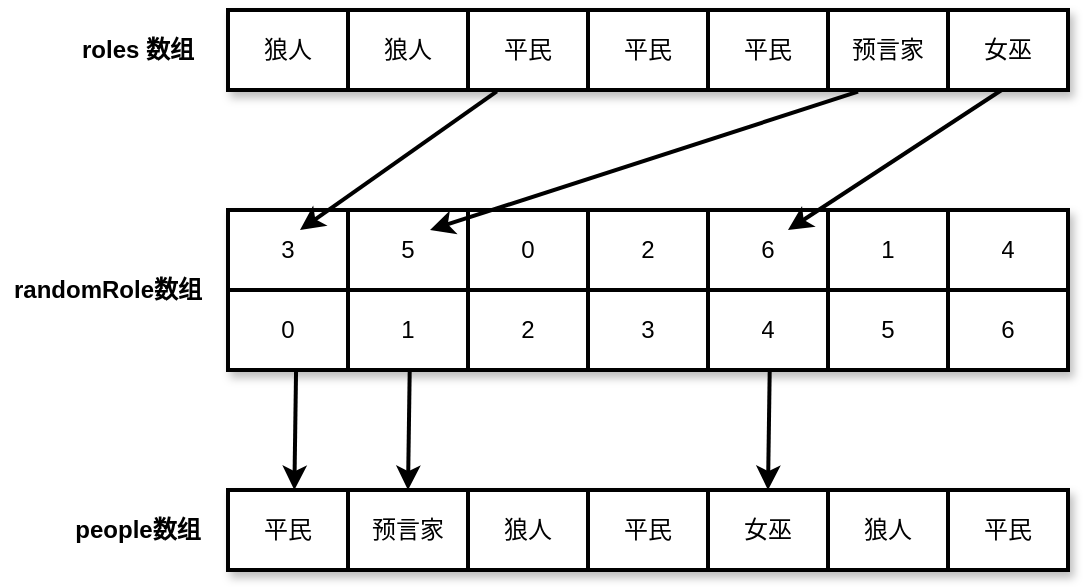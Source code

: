 <mxfile version="14.6.0" type="github">
  <diagram id="E1g6lZXWzdLoxk-MHo4i" name="Page-1">
    <mxGraphModel dx="1426" dy="827" grid="1" gridSize="10" guides="1" tooltips="1" connect="1" arrows="1" fold="1" page="1" pageScale="1" pageWidth="827" pageHeight="1169" math="0" shadow="0">
      <root>
        <mxCell id="0" />
        <mxCell id="1" parent="0" />
        <mxCell id="dK96n8MNeCOPLc1kFUHf-1" value="roles 数组" style="text;html=1;strokeColor=none;align=center;verticalAlign=middle;whiteSpace=wrap;rounded=0;strokeWidth=2;shadow=1;fontStyle=1" vertex="1" parent="1">
          <mxGeometry x="130" y="170" width="70" height="20" as="geometry" />
        </mxCell>
        <mxCell id="dK96n8MNeCOPLc1kFUHf-3" value="" style="shape=table;html=1;whiteSpace=wrap;startSize=0;container=1;collapsible=0;childLayout=tableLayout;strokeWidth=2;shadow=1;" vertex="1" parent="1">
          <mxGeometry x="210" y="160" width="420" height="40" as="geometry" />
        </mxCell>
        <mxCell id="dK96n8MNeCOPLc1kFUHf-4" value="" style="shape=partialRectangle;html=1;whiteSpace=wrap;collapsible=0;dropTarget=0;pointerEvents=0;fillColor=none;top=0;left=0;bottom=0;right=0;points=[[0,0.5],[1,0.5]];portConstraint=eastwest;strokeWidth=2;shadow=1;" vertex="1" parent="dK96n8MNeCOPLc1kFUHf-3">
          <mxGeometry width="420" height="40" as="geometry" />
        </mxCell>
        <mxCell id="dK96n8MNeCOPLc1kFUHf-29" value="狼人" style="shape=partialRectangle;html=1;whiteSpace=wrap;connectable=0;fillColor=none;top=0;left=0;bottom=0;right=0;overflow=hidden;strokeWidth=2;shadow=1;" vertex="1" parent="dK96n8MNeCOPLc1kFUHf-4">
          <mxGeometry width="60" height="40" as="geometry" />
        </mxCell>
        <mxCell id="dK96n8MNeCOPLc1kFUHf-28" value="狼人" style="shape=partialRectangle;html=1;whiteSpace=wrap;connectable=0;fillColor=none;top=0;left=0;bottom=0;right=0;overflow=hidden;strokeWidth=2;shadow=1;" vertex="1" parent="dK96n8MNeCOPLc1kFUHf-4">
          <mxGeometry x="60" width="60" height="40" as="geometry" />
        </mxCell>
        <mxCell id="dK96n8MNeCOPLc1kFUHf-5" value="平民" style="shape=partialRectangle;html=1;whiteSpace=wrap;connectable=0;fillColor=none;top=0;left=0;bottom=0;right=0;overflow=hidden;strokeWidth=2;shadow=1;" vertex="1" parent="dK96n8MNeCOPLc1kFUHf-4">
          <mxGeometry x="120" width="60" height="40" as="geometry" />
        </mxCell>
        <mxCell id="dK96n8MNeCOPLc1kFUHf-6" value="平民" style="shape=partialRectangle;html=1;whiteSpace=wrap;connectable=0;fillColor=none;top=0;left=0;bottom=0;right=0;overflow=hidden;strokeWidth=2;shadow=1;" vertex="1" parent="dK96n8MNeCOPLc1kFUHf-4">
          <mxGeometry x="180" width="60" height="40" as="geometry" />
        </mxCell>
        <mxCell id="dK96n8MNeCOPLc1kFUHf-7" value="平民" style="shape=partialRectangle;html=1;whiteSpace=wrap;connectable=0;fillColor=none;top=0;left=0;bottom=0;right=0;overflow=hidden;strokeWidth=2;shadow=1;" vertex="1" parent="dK96n8MNeCOPLc1kFUHf-4">
          <mxGeometry x="240" width="60" height="40" as="geometry" />
        </mxCell>
        <mxCell id="dK96n8MNeCOPLc1kFUHf-26" value="预言家" style="shape=partialRectangle;html=1;whiteSpace=wrap;connectable=0;fillColor=none;top=0;left=0;bottom=0;right=0;overflow=hidden;strokeWidth=2;shadow=1;" vertex="1" parent="dK96n8MNeCOPLc1kFUHf-4">
          <mxGeometry x="300" width="60" height="40" as="geometry" />
        </mxCell>
        <mxCell id="dK96n8MNeCOPLc1kFUHf-27" value="女巫" style="shape=partialRectangle;html=1;whiteSpace=wrap;connectable=0;fillColor=none;top=0;left=0;bottom=0;right=0;overflow=hidden;strokeWidth=2;shadow=1;" vertex="1" parent="dK96n8MNeCOPLc1kFUHf-4">
          <mxGeometry x="360" width="60" height="40" as="geometry" />
        </mxCell>
        <mxCell id="dK96n8MNeCOPLc1kFUHf-30" value="randomRole数组" style="text;html=1;strokeColor=none;align=center;verticalAlign=middle;whiteSpace=wrap;rounded=0;strokeWidth=2;shadow=1;fontStyle=1" vertex="1" parent="1">
          <mxGeometry x="100" y="290" width="100" height="20" as="geometry" />
        </mxCell>
        <mxCell id="dK96n8MNeCOPLc1kFUHf-31" value="" style="shape=table;html=1;whiteSpace=wrap;startSize=0;container=1;collapsible=0;childLayout=tableLayout;strokeWidth=2;shadow=1;" vertex="1" parent="1">
          <mxGeometry x="210" y="260" width="420" height="80" as="geometry" />
        </mxCell>
        <mxCell id="dK96n8MNeCOPLc1kFUHf-32" value="" style="shape=partialRectangle;html=1;whiteSpace=wrap;collapsible=0;dropTarget=0;pointerEvents=0;fillColor=none;top=0;left=0;bottom=0;right=0;points=[[0,0.5],[1,0.5]];portConstraint=eastwest;strokeWidth=2;shadow=1;" vertex="1" parent="dK96n8MNeCOPLc1kFUHf-31">
          <mxGeometry width="420" height="40" as="geometry" />
        </mxCell>
        <mxCell id="dK96n8MNeCOPLc1kFUHf-33" value="3" style="shape=partialRectangle;html=1;whiteSpace=wrap;connectable=0;fillColor=none;top=0;left=0;bottom=0;right=0;overflow=hidden;strokeWidth=2;shadow=1;" vertex="1" parent="dK96n8MNeCOPLc1kFUHf-32">
          <mxGeometry width="60" height="40" as="geometry" />
        </mxCell>
        <mxCell id="dK96n8MNeCOPLc1kFUHf-34" value="5" style="shape=partialRectangle;html=1;whiteSpace=wrap;connectable=0;fillColor=none;top=0;left=0;bottom=0;right=0;overflow=hidden;strokeWidth=2;shadow=1;" vertex="1" parent="dK96n8MNeCOPLc1kFUHf-32">
          <mxGeometry x="60" width="60" height="40" as="geometry" />
        </mxCell>
        <mxCell id="dK96n8MNeCOPLc1kFUHf-35" value="0" style="shape=partialRectangle;html=1;whiteSpace=wrap;connectable=0;fillColor=none;top=0;left=0;bottom=0;right=0;overflow=hidden;strokeWidth=2;shadow=1;" vertex="1" parent="dK96n8MNeCOPLc1kFUHf-32">
          <mxGeometry x="120" width="60" height="40" as="geometry" />
        </mxCell>
        <mxCell id="dK96n8MNeCOPLc1kFUHf-36" value="2" style="shape=partialRectangle;html=1;whiteSpace=wrap;connectable=0;fillColor=none;top=0;left=0;bottom=0;right=0;overflow=hidden;strokeWidth=2;shadow=1;" vertex="1" parent="dK96n8MNeCOPLc1kFUHf-32">
          <mxGeometry x="180" width="60" height="40" as="geometry" />
        </mxCell>
        <mxCell id="dK96n8MNeCOPLc1kFUHf-37" value="6" style="shape=partialRectangle;html=1;whiteSpace=wrap;connectable=0;fillColor=none;top=0;left=0;bottom=0;right=0;overflow=hidden;strokeWidth=2;shadow=1;" vertex="1" parent="dK96n8MNeCOPLc1kFUHf-32">
          <mxGeometry x="240" width="60" height="40" as="geometry" />
        </mxCell>
        <mxCell id="dK96n8MNeCOPLc1kFUHf-38" value="1" style="shape=partialRectangle;html=1;whiteSpace=wrap;connectable=0;fillColor=none;top=0;left=0;bottom=0;right=0;overflow=hidden;strokeWidth=2;shadow=1;" vertex="1" parent="dK96n8MNeCOPLc1kFUHf-32">
          <mxGeometry x="300" width="60" height="40" as="geometry" />
        </mxCell>
        <mxCell id="dK96n8MNeCOPLc1kFUHf-39" value="4" style="shape=partialRectangle;html=1;whiteSpace=wrap;connectable=0;fillColor=none;top=0;left=0;bottom=0;right=0;overflow=hidden;strokeWidth=2;shadow=1;" vertex="1" parent="dK96n8MNeCOPLc1kFUHf-32">
          <mxGeometry x="360" width="60" height="40" as="geometry" />
        </mxCell>
        <mxCell id="dK96n8MNeCOPLc1kFUHf-40" style="shape=partialRectangle;html=1;whiteSpace=wrap;collapsible=0;dropTarget=0;pointerEvents=0;fillColor=none;top=0;left=0;bottom=0;right=0;points=[[0,0.5],[1,0.5]];portConstraint=eastwest;strokeWidth=2;shadow=1;" vertex="1" parent="dK96n8MNeCOPLc1kFUHf-31">
          <mxGeometry y="40" width="420" height="40" as="geometry" />
        </mxCell>
        <mxCell id="dK96n8MNeCOPLc1kFUHf-41" value="0" style="shape=partialRectangle;html=1;whiteSpace=wrap;connectable=0;fillColor=none;top=0;left=0;bottom=0;right=0;overflow=hidden;strokeWidth=2;shadow=1;" vertex="1" parent="dK96n8MNeCOPLc1kFUHf-40">
          <mxGeometry width="60" height="40" as="geometry" />
        </mxCell>
        <mxCell id="dK96n8MNeCOPLc1kFUHf-42" value="1" style="shape=partialRectangle;html=1;whiteSpace=wrap;connectable=0;fillColor=none;top=0;left=0;bottom=0;right=0;overflow=hidden;strokeWidth=2;shadow=1;" vertex="1" parent="dK96n8MNeCOPLc1kFUHf-40">
          <mxGeometry x="60" width="60" height="40" as="geometry" />
        </mxCell>
        <mxCell id="dK96n8MNeCOPLc1kFUHf-43" value="2" style="shape=partialRectangle;html=1;whiteSpace=wrap;connectable=0;fillColor=none;top=0;left=0;bottom=0;right=0;overflow=hidden;strokeWidth=2;shadow=1;" vertex="1" parent="dK96n8MNeCOPLc1kFUHf-40">
          <mxGeometry x="120" width="60" height="40" as="geometry" />
        </mxCell>
        <mxCell id="dK96n8MNeCOPLc1kFUHf-44" value="3" style="shape=partialRectangle;html=1;whiteSpace=wrap;connectable=0;fillColor=none;top=0;left=0;bottom=0;right=0;overflow=hidden;strokeWidth=2;shadow=1;" vertex="1" parent="dK96n8MNeCOPLc1kFUHf-40">
          <mxGeometry x="180" width="60" height="40" as="geometry" />
        </mxCell>
        <mxCell id="dK96n8MNeCOPLc1kFUHf-45" value="4" style="shape=partialRectangle;html=1;whiteSpace=wrap;connectable=0;fillColor=none;top=0;left=0;bottom=0;right=0;overflow=hidden;strokeWidth=2;shadow=1;" vertex="1" parent="dK96n8MNeCOPLc1kFUHf-40">
          <mxGeometry x="240" width="60" height="40" as="geometry" />
        </mxCell>
        <mxCell id="dK96n8MNeCOPLc1kFUHf-46" value="5" style="shape=partialRectangle;html=1;whiteSpace=wrap;connectable=0;fillColor=none;top=0;left=0;bottom=0;right=0;overflow=hidden;strokeWidth=2;shadow=1;" vertex="1" parent="dK96n8MNeCOPLc1kFUHf-40">
          <mxGeometry x="300" width="60" height="40" as="geometry" />
        </mxCell>
        <mxCell id="dK96n8MNeCOPLc1kFUHf-47" value="6" style="shape=partialRectangle;html=1;whiteSpace=wrap;connectable=0;fillColor=none;top=0;left=0;bottom=0;right=0;overflow=hidden;strokeWidth=2;shadow=1;" vertex="1" parent="dK96n8MNeCOPLc1kFUHf-40">
          <mxGeometry x="360" width="60" height="40" as="geometry" />
        </mxCell>
        <mxCell id="dK96n8MNeCOPLc1kFUHf-48" value="" style="shape=table;html=1;whiteSpace=wrap;startSize=0;container=1;collapsible=0;childLayout=tableLayout;strokeWidth=2;shadow=1;" vertex="1" parent="1">
          <mxGeometry x="210" y="400" width="420" height="40" as="geometry" />
        </mxCell>
        <mxCell id="dK96n8MNeCOPLc1kFUHf-49" value="" style="shape=partialRectangle;html=1;whiteSpace=wrap;collapsible=0;dropTarget=0;pointerEvents=0;fillColor=none;top=0;left=0;bottom=0;right=0;points=[[0,0.5],[1,0.5]];portConstraint=eastwest;strokeWidth=2;shadow=1;" vertex="1" parent="dK96n8MNeCOPLc1kFUHf-48">
          <mxGeometry width="420" height="40" as="geometry" />
        </mxCell>
        <mxCell id="dK96n8MNeCOPLc1kFUHf-50" value="平民" style="shape=partialRectangle;html=1;whiteSpace=wrap;connectable=0;fillColor=none;top=0;left=0;bottom=0;right=0;overflow=hidden;strokeWidth=2;shadow=1;" vertex="1" parent="dK96n8MNeCOPLc1kFUHf-49">
          <mxGeometry width="60" height="40" as="geometry" />
        </mxCell>
        <mxCell id="dK96n8MNeCOPLc1kFUHf-51" value="预言家" style="shape=partialRectangle;html=1;whiteSpace=wrap;connectable=0;fillColor=none;top=0;left=0;bottom=0;right=0;overflow=hidden;strokeWidth=2;shadow=1;" vertex="1" parent="dK96n8MNeCOPLc1kFUHf-49">
          <mxGeometry x="60" width="60" height="40" as="geometry" />
        </mxCell>
        <mxCell id="dK96n8MNeCOPLc1kFUHf-52" value="狼人" style="shape=partialRectangle;html=1;whiteSpace=wrap;connectable=0;fillColor=none;top=0;left=0;bottom=0;right=0;overflow=hidden;strokeWidth=2;shadow=1;" vertex="1" parent="dK96n8MNeCOPLc1kFUHf-49">
          <mxGeometry x="120" width="60" height="40" as="geometry" />
        </mxCell>
        <mxCell id="dK96n8MNeCOPLc1kFUHf-53" value="平民" style="shape=partialRectangle;html=1;whiteSpace=wrap;connectable=0;fillColor=none;top=0;left=0;bottom=0;right=0;overflow=hidden;strokeWidth=2;shadow=1;" vertex="1" parent="dK96n8MNeCOPLc1kFUHf-49">
          <mxGeometry x="180" width="60" height="40" as="geometry" />
        </mxCell>
        <mxCell id="dK96n8MNeCOPLc1kFUHf-54" value="女巫" style="shape=partialRectangle;html=1;whiteSpace=wrap;connectable=0;fillColor=none;top=0;left=0;bottom=0;right=0;overflow=hidden;strokeWidth=2;shadow=1;" vertex="1" parent="dK96n8MNeCOPLc1kFUHf-49">
          <mxGeometry x="240" width="60" height="40" as="geometry" />
        </mxCell>
        <mxCell id="dK96n8MNeCOPLc1kFUHf-55" value="狼人" style="shape=partialRectangle;html=1;whiteSpace=wrap;connectable=0;fillColor=none;top=0;left=0;bottom=0;right=0;overflow=hidden;strokeWidth=2;shadow=1;" vertex="1" parent="dK96n8MNeCOPLc1kFUHf-49">
          <mxGeometry x="300" width="60" height="40" as="geometry" />
        </mxCell>
        <mxCell id="dK96n8MNeCOPLc1kFUHf-56" value="平民" style="shape=partialRectangle;html=1;whiteSpace=wrap;connectable=0;fillColor=none;top=0;left=0;bottom=0;right=0;overflow=hidden;strokeWidth=2;shadow=1;" vertex="1" parent="dK96n8MNeCOPLc1kFUHf-49">
          <mxGeometry x="360" width="60" height="40" as="geometry" />
        </mxCell>
        <mxCell id="dK96n8MNeCOPLc1kFUHf-57" value="people数组" style="text;html=1;strokeColor=none;align=center;verticalAlign=middle;whiteSpace=wrap;rounded=0;strokeWidth=2;shadow=1;fontStyle=1" vertex="1" parent="1">
          <mxGeometry x="130" y="410" width="70" height="20" as="geometry" />
        </mxCell>
        <mxCell id="dK96n8MNeCOPLc1kFUHf-58" value="" style="endArrow=classic;html=1;strokeWidth=2;exitX=0.32;exitY=1.018;exitDx=0;exitDy=0;exitPerimeter=0;" edge="1" parent="1" source="dK96n8MNeCOPLc1kFUHf-4">
          <mxGeometry width="50" height="50" relative="1" as="geometry">
            <mxPoint x="360" y="190" as="sourcePoint" />
            <mxPoint x="246" y="270" as="targetPoint" />
          </mxGeometry>
        </mxCell>
        <mxCell id="dK96n8MNeCOPLc1kFUHf-61" value="" style="endArrow=classic;html=1;strokeWidth=2;exitX=0.75;exitY=1.021;exitDx=0;exitDy=0;exitPerimeter=0;" edge="1" parent="1" source="dK96n8MNeCOPLc1kFUHf-4">
          <mxGeometry width="50" height="50" relative="1" as="geometry">
            <mxPoint x="411" y="200" as="sourcePoint" />
            <mxPoint x="311" y="270" as="targetPoint" />
          </mxGeometry>
        </mxCell>
        <mxCell id="dK96n8MNeCOPLc1kFUHf-63" value="" style="endArrow=classic;html=1;strokeWidth=2;exitX=0.921;exitY=1;exitDx=0;exitDy=0;exitPerimeter=0;" edge="1" parent="1" source="dK96n8MNeCOPLc1kFUHf-4">
          <mxGeometry width="50" height="50" relative="1" as="geometry">
            <mxPoint x="529.54" y="208.68" as="sourcePoint" />
            <mxPoint x="490" y="270" as="targetPoint" />
          </mxGeometry>
        </mxCell>
        <mxCell id="dK96n8MNeCOPLc1kFUHf-64" value="" style="endArrow=classic;html=1;strokeWidth=2;exitX=0.081;exitY=1.025;exitDx=0;exitDy=0;exitPerimeter=0;entryX=0.079;entryY=0;entryDx=0;entryDy=0;entryPerimeter=0;" edge="1" parent="1" source="dK96n8MNeCOPLc1kFUHf-40" target="dK96n8MNeCOPLc1kFUHf-49">
          <mxGeometry width="50" height="50" relative="1" as="geometry">
            <mxPoint x="140" y="400" as="sourcePoint" />
            <mxPoint x="190" y="350" as="targetPoint" />
          </mxGeometry>
        </mxCell>
        <mxCell id="dK96n8MNeCOPLc1kFUHf-65" value="" style="endArrow=classic;html=1;strokeWidth=2;exitX=0.081;exitY=1.025;exitDx=0;exitDy=0;exitPerimeter=0;entryX=0.079;entryY=0;entryDx=0;entryDy=0;entryPerimeter=0;" edge="1" parent="1">
          <mxGeometry width="50" height="50" relative="1" as="geometry">
            <mxPoint x="300.84" y="341" as="sourcePoint" />
            <mxPoint x="300.0" y="400" as="targetPoint" />
          </mxGeometry>
        </mxCell>
        <mxCell id="dK96n8MNeCOPLc1kFUHf-66" value="" style="endArrow=classic;html=1;strokeWidth=2;exitX=0.081;exitY=1.025;exitDx=0;exitDy=0;exitPerimeter=0;entryX=0.079;entryY=0;entryDx=0;entryDy=0;entryPerimeter=0;" edge="1" parent="1">
          <mxGeometry width="50" height="50" relative="1" as="geometry">
            <mxPoint x="480.84" y="341" as="sourcePoint" />
            <mxPoint x="480" y="400" as="targetPoint" />
          </mxGeometry>
        </mxCell>
      </root>
    </mxGraphModel>
  </diagram>
</mxfile>
